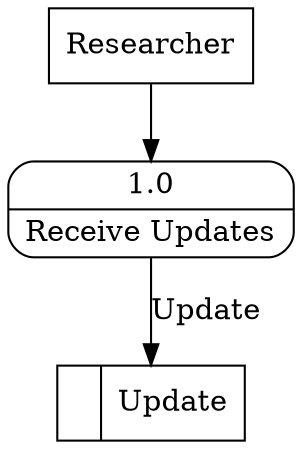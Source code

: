 digraph dfd2{ 
node[shape=record]
200 [label="<f0>  |<f1> Update " ];
201 [label="Researcher" shape=box];
202 [label="{<f0> 1.0|<f1> Receive Updates }" shape=Mrecord];
201 -> 202
202 -> 200 [label="Update"]
}